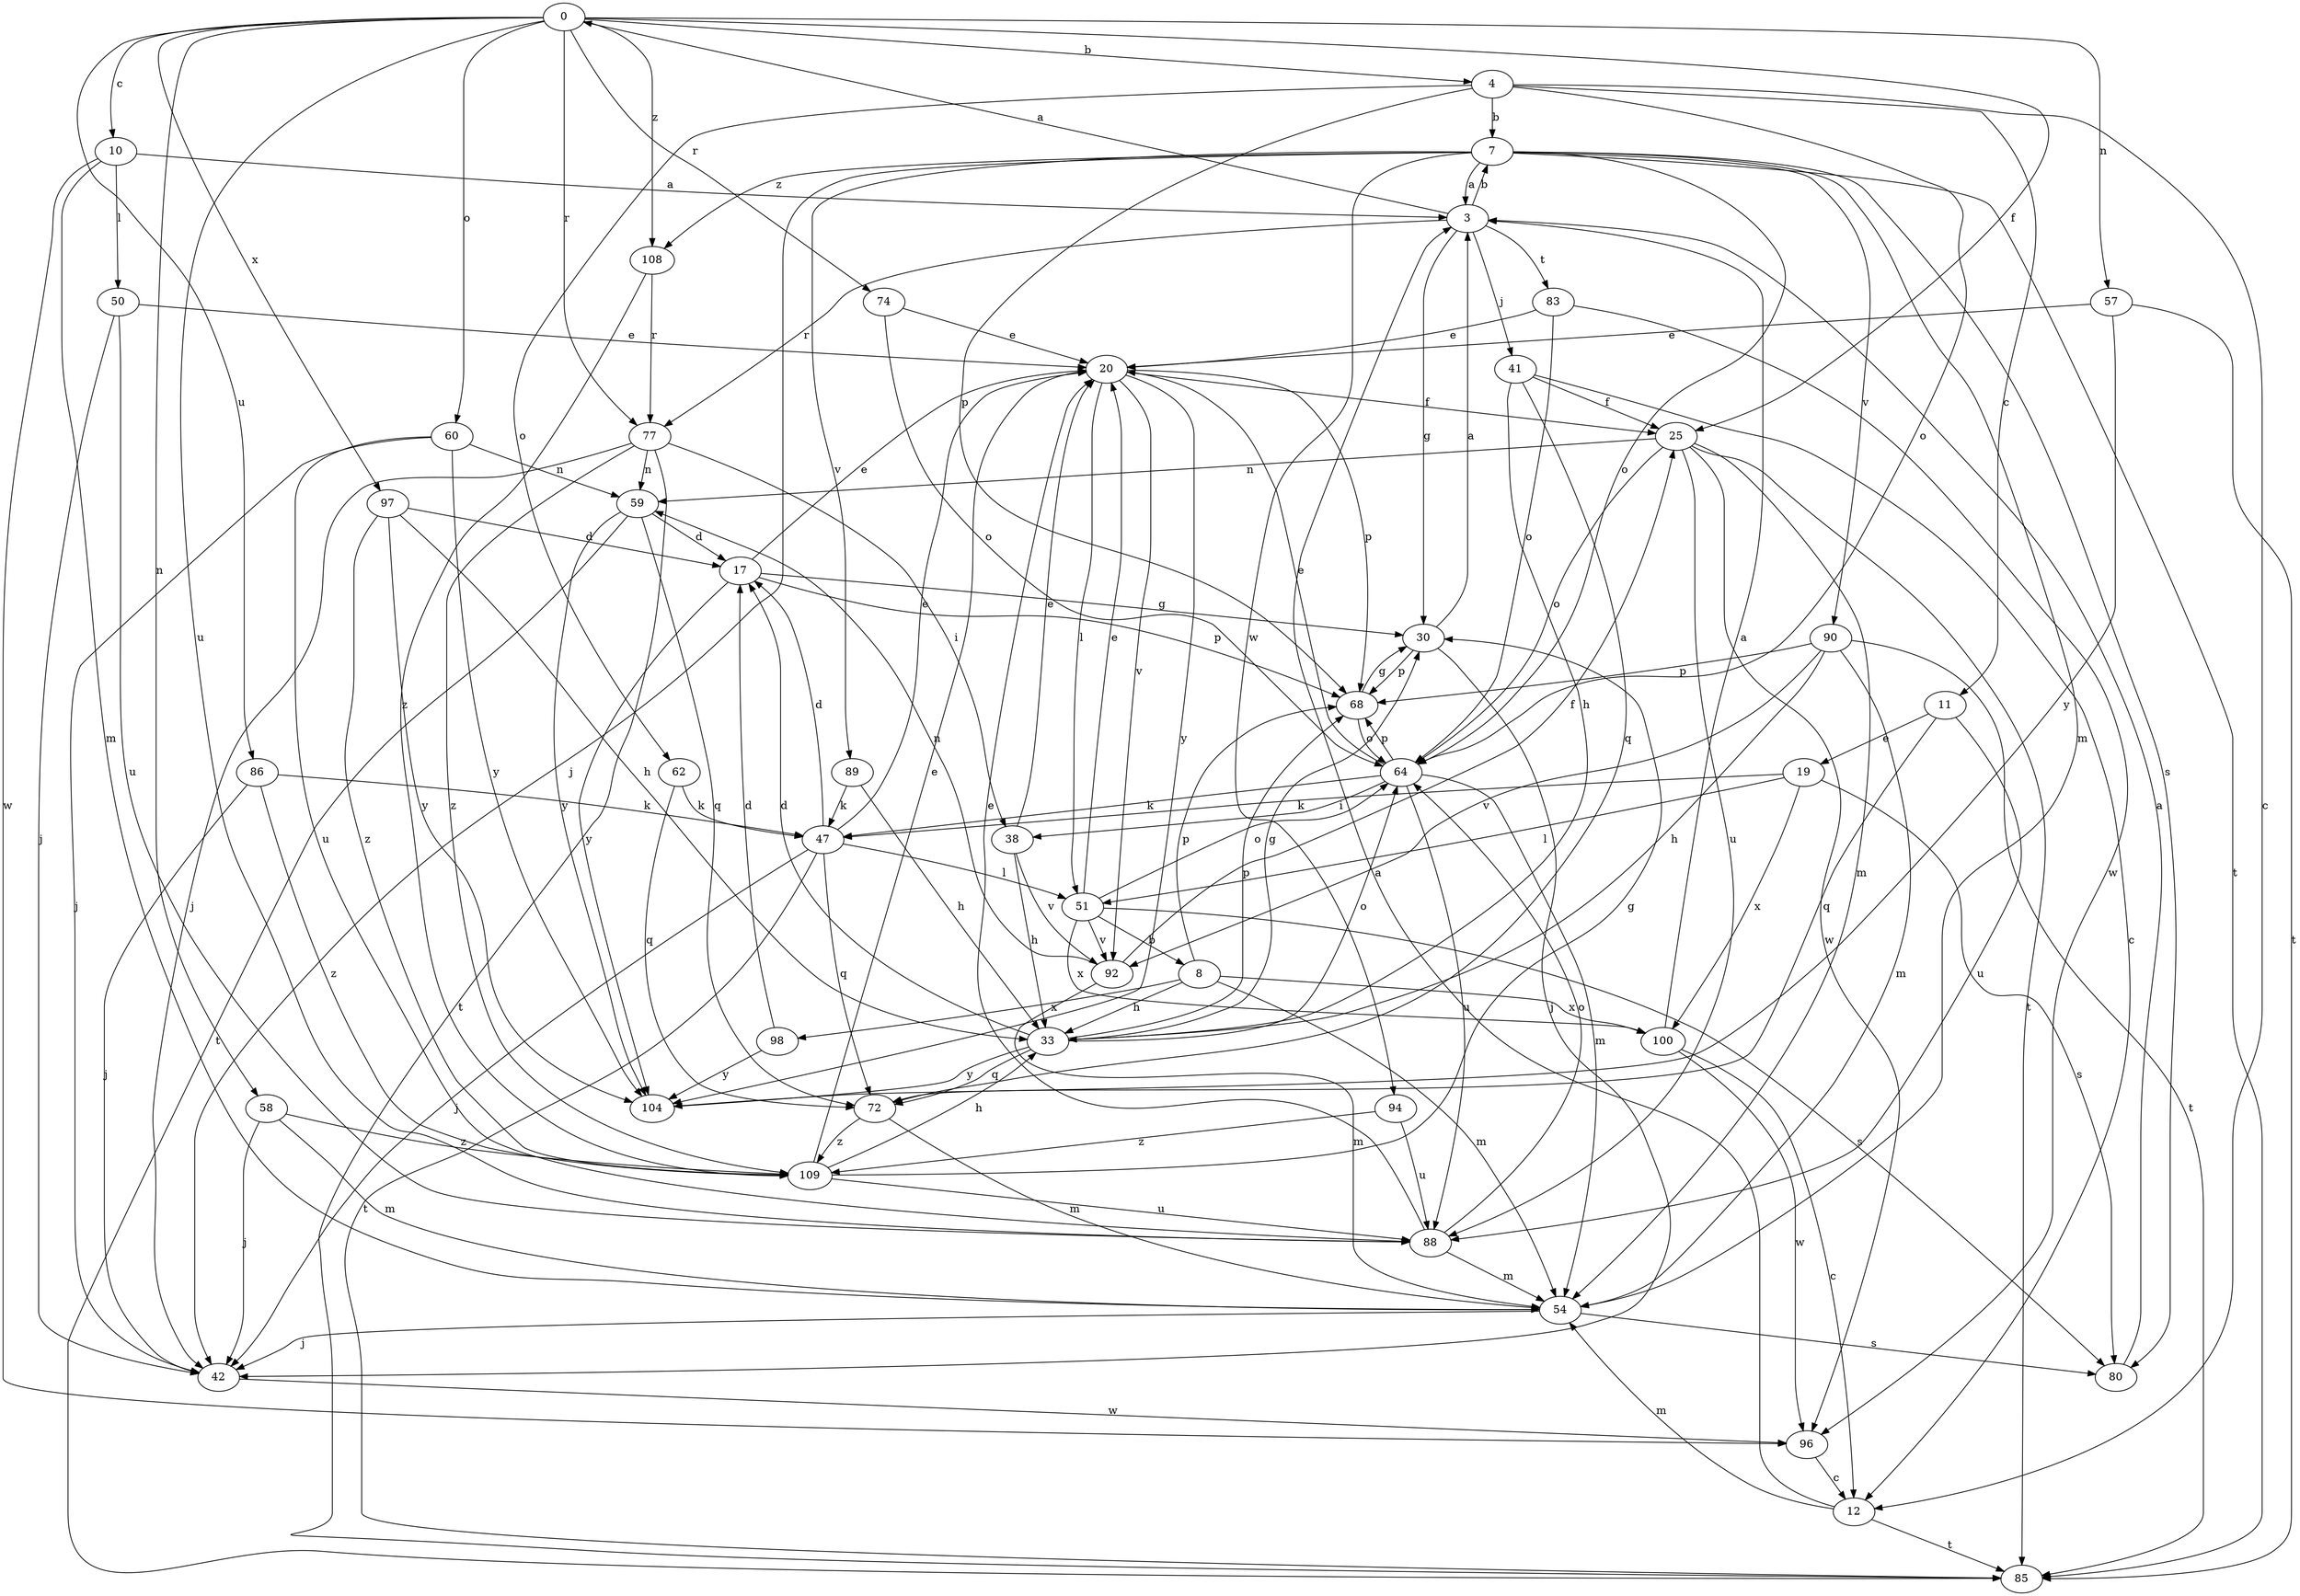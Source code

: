 strict digraph  {
0;
3;
4;
7;
8;
10;
11;
12;
17;
19;
20;
25;
30;
33;
38;
41;
42;
47;
50;
51;
54;
57;
58;
59;
60;
62;
64;
68;
72;
74;
77;
80;
83;
85;
86;
88;
89;
90;
92;
94;
96;
97;
98;
100;
104;
108;
109;
0 -> 4  [label=b];
0 -> 10  [label=c];
0 -> 25  [label=f];
0 -> 57  [label=n];
0 -> 58  [label=n];
0 -> 60  [label=o];
0 -> 74  [label=r];
0 -> 77  [label=r];
0 -> 86  [label=u];
0 -> 88  [label=u];
0 -> 97  [label=x];
0 -> 108  [label=z];
3 -> 0  [label=a];
3 -> 7  [label=b];
3 -> 30  [label=g];
3 -> 41  [label=j];
3 -> 77  [label=r];
3 -> 83  [label=t];
4 -> 7  [label=b];
4 -> 11  [label=c];
4 -> 12  [label=c];
4 -> 62  [label=o];
4 -> 64  [label=o];
4 -> 68  [label=p];
7 -> 3  [label=a];
7 -> 42  [label=j];
7 -> 54  [label=m];
7 -> 64  [label=o];
7 -> 80  [label=s];
7 -> 85  [label=t];
7 -> 89  [label=v];
7 -> 90  [label=v];
7 -> 94  [label=w];
7 -> 108  [label=z];
8 -> 33  [label=h];
8 -> 54  [label=m];
8 -> 68  [label=p];
8 -> 98  [label=x];
8 -> 100  [label=x];
10 -> 3  [label=a];
10 -> 50  [label=l];
10 -> 54  [label=m];
10 -> 96  [label=w];
11 -> 19  [label=e];
11 -> 72  [label=q];
11 -> 88  [label=u];
12 -> 3  [label=a];
12 -> 54  [label=m];
12 -> 85  [label=t];
17 -> 20  [label=e];
17 -> 30  [label=g];
17 -> 68  [label=p];
17 -> 104  [label=y];
19 -> 47  [label=k];
19 -> 51  [label=l];
19 -> 80  [label=s];
19 -> 100  [label=x];
20 -> 25  [label=f];
20 -> 51  [label=l];
20 -> 68  [label=p];
20 -> 92  [label=v];
20 -> 104  [label=y];
25 -> 54  [label=m];
25 -> 59  [label=n];
25 -> 64  [label=o];
25 -> 85  [label=t];
25 -> 88  [label=u];
25 -> 96  [label=w];
30 -> 3  [label=a];
30 -> 42  [label=j];
30 -> 68  [label=p];
33 -> 17  [label=d];
33 -> 30  [label=g];
33 -> 64  [label=o];
33 -> 68  [label=p];
33 -> 72  [label=q];
33 -> 104  [label=y];
38 -> 20  [label=e];
38 -> 33  [label=h];
38 -> 92  [label=v];
41 -> 12  [label=c];
41 -> 25  [label=f];
41 -> 33  [label=h];
41 -> 72  [label=q];
42 -> 96  [label=w];
47 -> 17  [label=d];
47 -> 20  [label=e];
47 -> 42  [label=j];
47 -> 51  [label=l];
47 -> 72  [label=q];
47 -> 85  [label=t];
50 -> 20  [label=e];
50 -> 42  [label=j];
50 -> 88  [label=u];
51 -> 8  [label=b];
51 -> 20  [label=e];
51 -> 64  [label=o];
51 -> 80  [label=s];
51 -> 92  [label=v];
51 -> 100  [label=x];
54 -> 42  [label=j];
54 -> 80  [label=s];
57 -> 20  [label=e];
57 -> 85  [label=t];
57 -> 104  [label=y];
58 -> 42  [label=j];
58 -> 54  [label=m];
58 -> 109  [label=z];
59 -> 17  [label=d];
59 -> 72  [label=q];
59 -> 85  [label=t];
59 -> 104  [label=y];
60 -> 42  [label=j];
60 -> 59  [label=n];
60 -> 88  [label=u];
60 -> 104  [label=y];
62 -> 47  [label=k];
62 -> 72  [label=q];
64 -> 20  [label=e];
64 -> 38  [label=i];
64 -> 47  [label=k];
64 -> 54  [label=m];
64 -> 68  [label=p];
64 -> 88  [label=u];
68 -> 30  [label=g];
68 -> 64  [label=o];
72 -> 54  [label=m];
72 -> 109  [label=z];
74 -> 20  [label=e];
74 -> 64  [label=o];
77 -> 38  [label=i];
77 -> 42  [label=j];
77 -> 59  [label=n];
77 -> 85  [label=t];
77 -> 109  [label=z];
80 -> 3  [label=a];
83 -> 20  [label=e];
83 -> 64  [label=o];
83 -> 96  [label=w];
86 -> 42  [label=j];
86 -> 47  [label=k];
86 -> 109  [label=z];
88 -> 20  [label=e];
88 -> 54  [label=m];
88 -> 64  [label=o];
89 -> 33  [label=h];
89 -> 47  [label=k];
90 -> 33  [label=h];
90 -> 54  [label=m];
90 -> 68  [label=p];
90 -> 85  [label=t];
90 -> 92  [label=v];
92 -> 25  [label=f];
92 -> 54  [label=m];
92 -> 59  [label=n];
94 -> 88  [label=u];
94 -> 109  [label=z];
96 -> 12  [label=c];
97 -> 17  [label=d];
97 -> 33  [label=h];
97 -> 104  [label=y];
97 -> 109  [label=z];
98 -> 17  [label=d];
98 -> 104  [label=y];
100 -> 3  [label=a];
100 -> 12  [label=c];
100 -> 96  [label=w];
108 -> 77  [label=r];
108 -> 109  [label=z];
109 -> 20  [label=e];
109 -> 30  [label=g];
109 -> 33  [label=h];
109 -> 88  [label=u];
}
